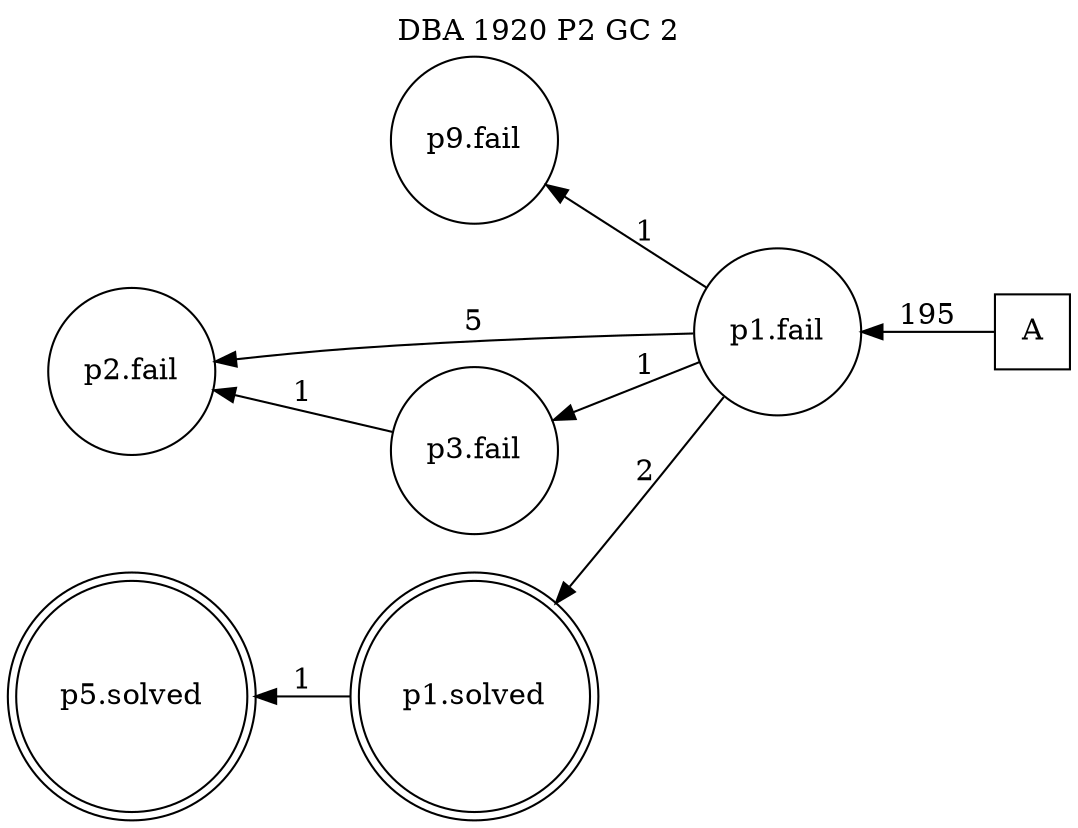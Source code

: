 digraph DBA_1920_P2_GC_2 {
labelloc="tl"
label= " DBA 1920 P2 GC 2 "
rankdir="RL";
graph [ size=" 10 , 10 !"]

"A" [shape="square" label="A"]
"p1.fail" [shape="circle" label="p1.fail"]
"p9.fail" [shape="circle" label="p9.fail"]
"p2.fail" [shape="circle" label="p2.fail"]
"p3.fail" [shape="circle" label="p3.fail"]
"p1.solved" [shape="doublecircle" label="p1.solved"]
"p5.solved" [shape="doublecircle" label="p5.solved"]
"A" -> "p1.fail" [ label=195]
"p1.fail" -> "p9.fail" [ label=1]
"p1.fail" -> "p2.fail" [ label=5]
"p1.fail" -> "p3.fail" [ label=1]
"p1.fail" -> "p1.solved" [ label=2]
"p3.fail" -> "p2.fail" [ label=1]
"p1.solved" -> "p5.solved" [ label=1]
}
